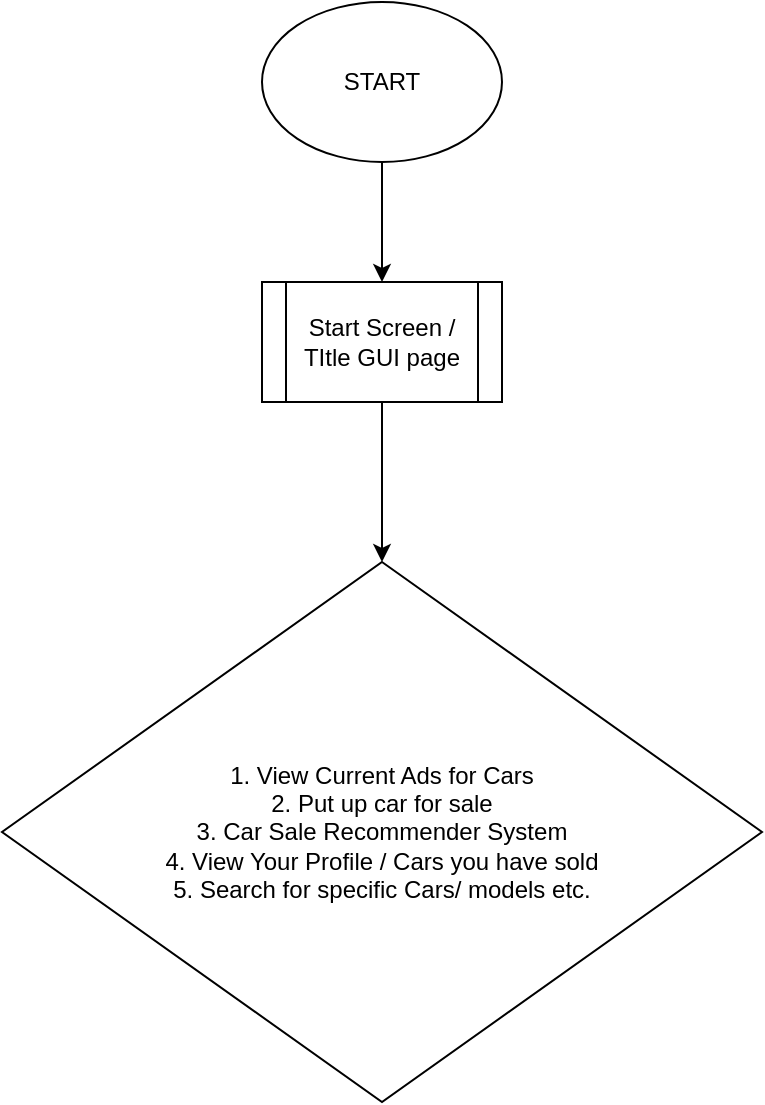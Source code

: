 <mxfile version="22.0.4" type="github">
  <diagram name="Page-1" id="VbT2AXL3NxatUCNaOw7W">
    <mxGraphModel dx="1050" dy="587" grid="1" gridSize="10" guides="1" tooltips="1" connect="1" arrows="1" fold="1" page="1" pageScale="1" pageWidth="850" pageHeight="1100" math="0" shadow="0">
      <root>
        <mxCell id="0" />
        <mxCell id="1" parent="0" />
        <mxCell id="9EdJ5cW4g2u-1m6N94yv-3" value="" style="edgeStyle=orthogonalEdgeStyle;rounded=0;orthogonalLoop=1;jettySize=auto;html=1;" parent="1" source="9EdJ5cW4g2u-1m6N94yv-1" target="9EdJ5cW4g2u-1m6N94yv-2" edge="1">
          <mxGeometry relative="1" as="geometry" />
        </mxCell>
        <mxCell id="9EdJ5cW4g2u-1m6N94yv-1" value="START" style="ellipse;whiteSpace=wrap;html=1;" parent="1" vertex="1">
          <mxGeometry x="370" y="130" width="120" height="80" as="geometry" />
        </mxCell>
        <mxCell id="3hjuimiY7uAzhOEAK05u-10" value="" style="edgeStyle=orthogonalEdgeStyle;rounded=0;orthogonalLoop=1;jettySize=auto;html=1;" edge="1" parent="1" source="9EdJ5cW4g2u-1m6N94yv-2" target="3hjuimiY7uAzhOEAK05u-9">
          <mxGeometry relative="1" as="geometry" />
        </mxCell>
        <mxCell id="9EdJ5cW4g2u-1m6N94yv-2" value="Start Screen / TItle GUI page" style="shape=process;whiteSpace=wrap;html=1;backgroundOutline=1;fillColor=#FFFFFF;" parent="1" vertex="1">
          <mxGeometry x="370" y="270" width="120" height="60" as="geometry" />
        </mxCell>
        <mxCell id="3hjuimiY7uAzhOEAK05u-9" value="1. View Current Ads for Cars&lt;br&gt;2. Put up car for sale&lt;br&gt;3. Car Sale Recommender System&lt;br&gt;4. View Your Profile / Cars you have sold&lt;br&gt;5. Search for specific Cars/ models etc." style="rhombus;whiteSpace=wrap;html=1;fillColor=#FFFFFF;" vertex="1" parent="1">
          <mxGeometry x="240" y="410" width="380" height="270" as="geometry" />
        </mxCell>
      </root>
    </mxGraphModel>
  </diagram>
</mxfile>
